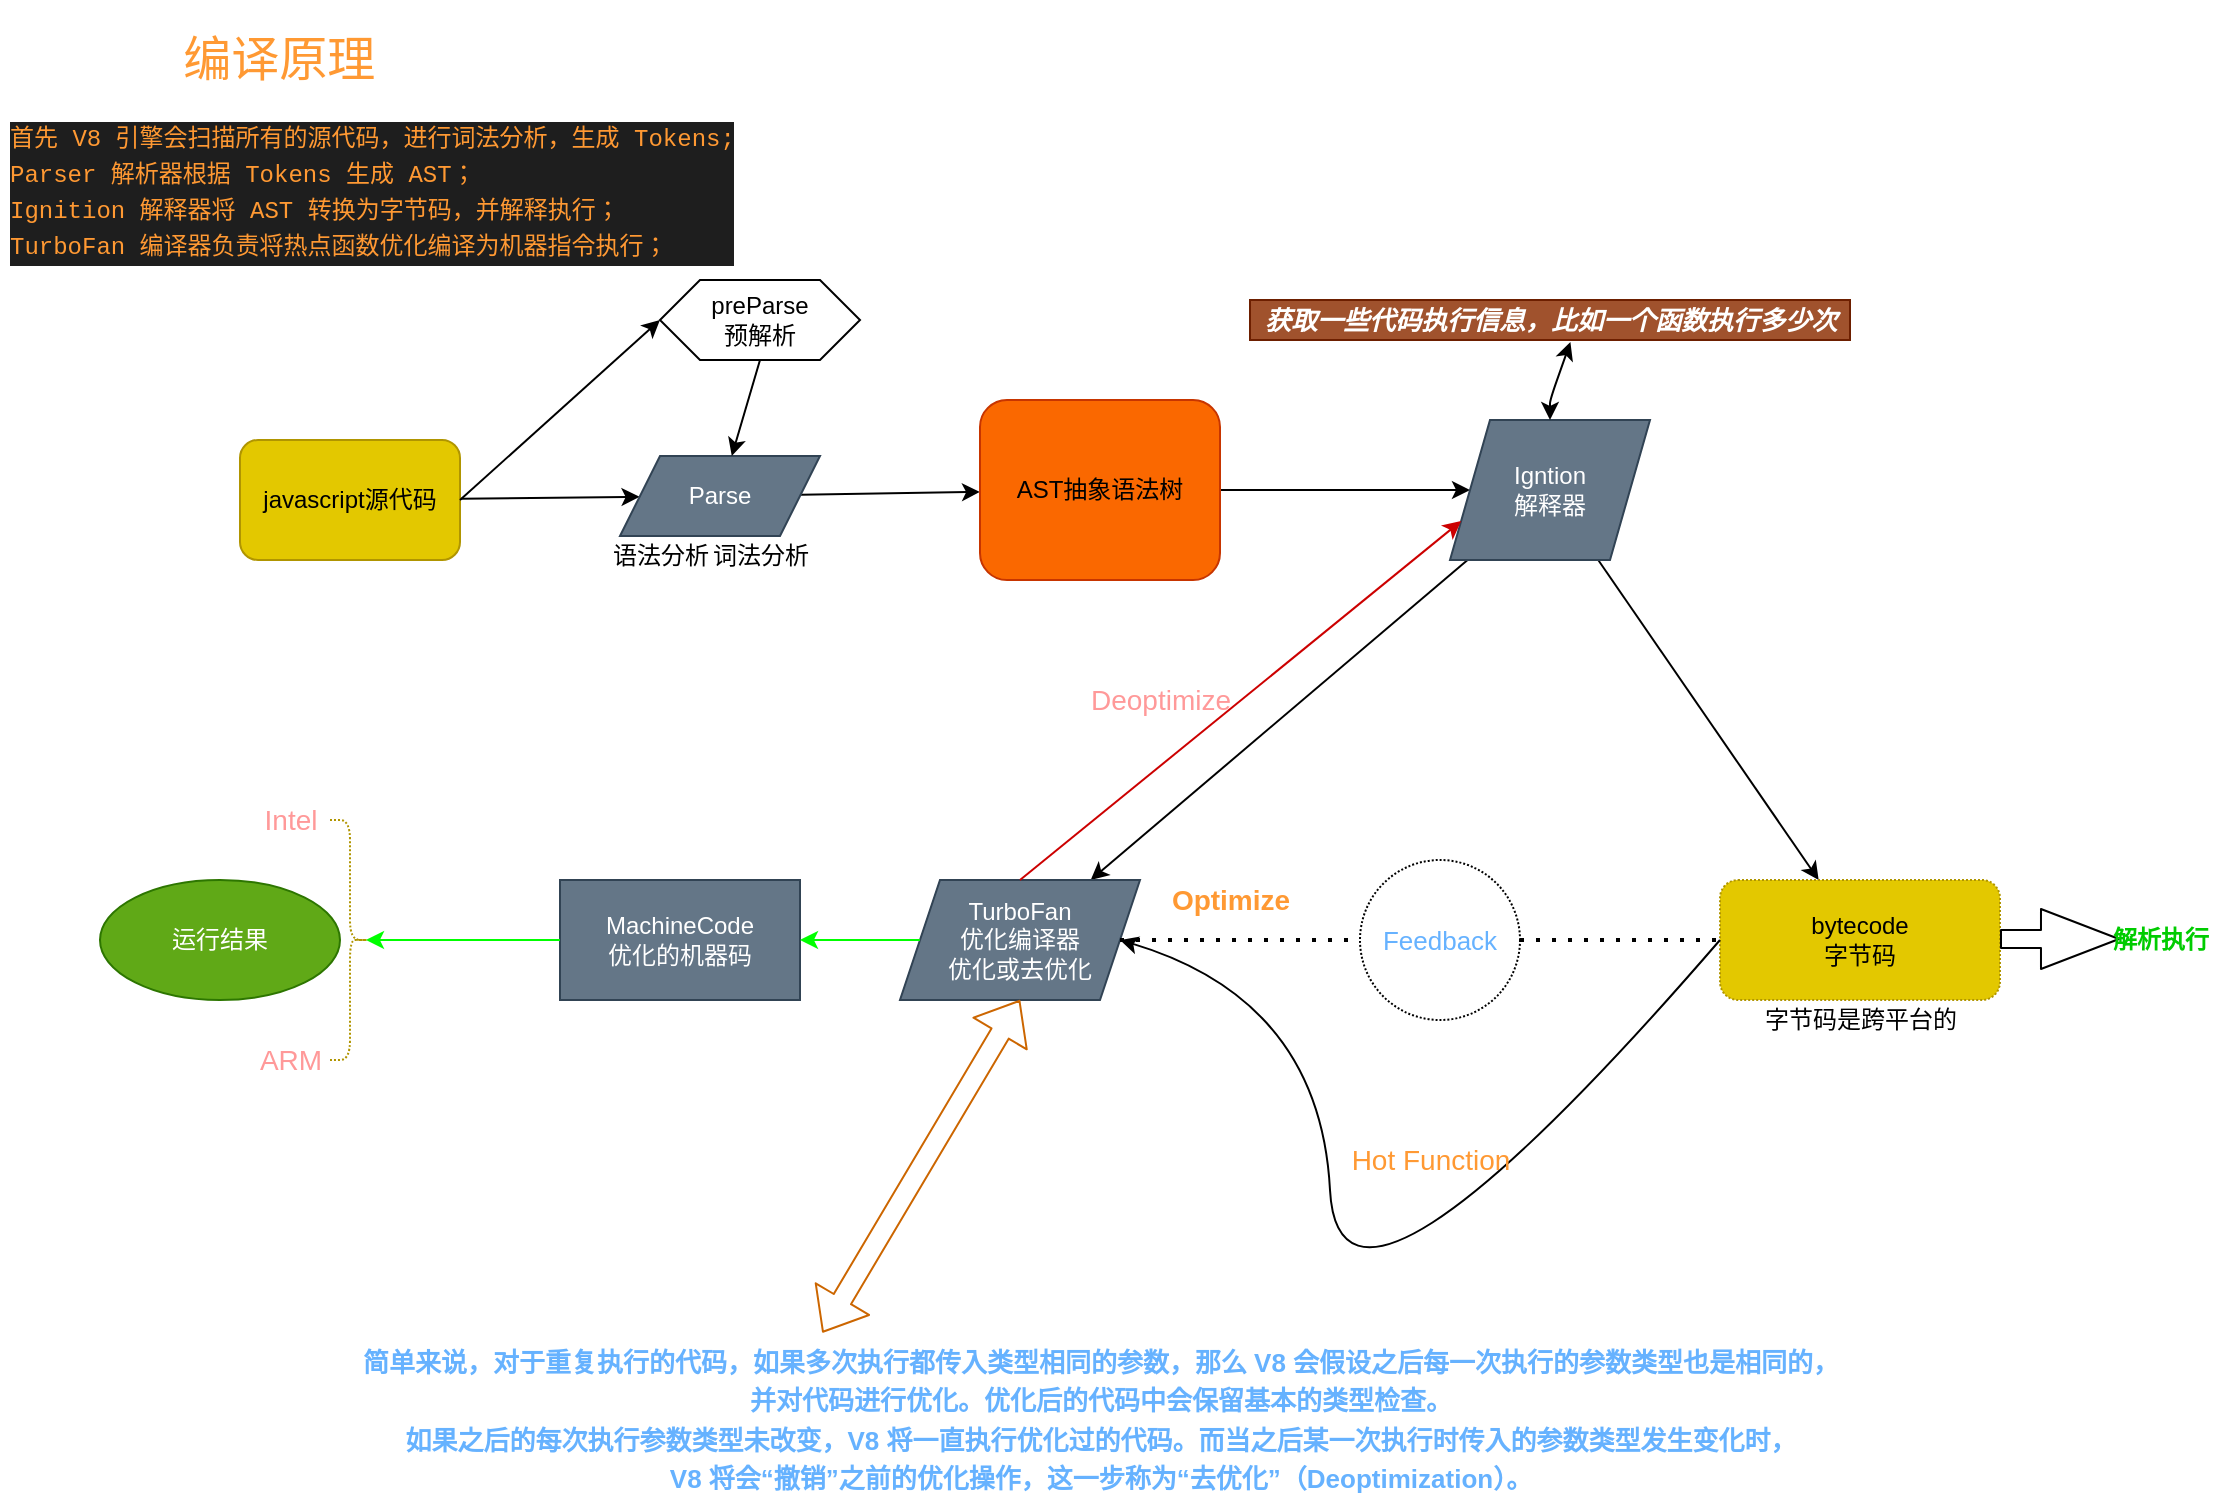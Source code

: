 <mxfile>
    <diagram id="9XbAXNn2X1sFxuL3f3yr" name="第 1 页">
        <mxGraphModel dx="1567" dy="887" grid="1" gridSize="10" guides="1" tooltips="1" connect="1" arrows="1" fold="1" page="0" pageScale="1" pageWidth="827" pageHeight="1169" background="none" math="0" shadow="0">
            <root>
                <mxCell id="0"/>
                <mxCell id="1" parent="0"/>
                <mxCell id="12" value="" style="edgeStyle=none;html=1;" parent="1" source="2" target="11" edge="1">
                    <mxGeometry relative="1" as="geometry"/>
                </mxCell>
                <mxCell id="2" value="javascript源代码&lt;br&gt;" style="rounded=1;whiteSpace=wrap;html=1;fillColor=#e3c800;fontColor=#000000;strokeColor=#B09500;" parent="1" vertex="1">
                    <mxGeometry x="-70" y="290" width="110" height="60" as="geometry"/>
                </mxCell>
                <mxCell id="16" value="" style="edgeStyle=none;html=1;" parent="1" source="11" target="13" edge="1">
                    <mxGeometry relative="1" as="geometry"/>
                </mxCell>
                <mxCell id="11" value="Parse" style="shape=parallelogram;perimeter=parallelogramPerimeter;whiteSpace=wrap;html=1;fixedSize=1;fillColor=#647687;fontColor=#ffffff;strokeColor=#314354;" parent="1" vertex="1">
                    <mxGeometry x="120" y="298" width="100" height="40" as="geometry"/>
                </mxCell>
                <mxCell id="18" value="" style="edgeStyle=none;html=1;" parent="1" source="13" target="17" edge="1">
                    <mxGeometry relative="1" as="geometry"/>
                </mxCell>
                <mxCell id="13" value="AST抽象语法树" style="rounded=1;whiteSpace=wrap;html=1;fillColor=#fa6800;fontColor=#000000;strokeColor=#C73500;" parent="1" vertex="1">
                    <mxGeometry x="300" y="270" width="120" height="90" as="geometry"/>
                </mxCell>
                <mxCell id="20" value="" style="edgeStyle=none;html=1;" parent="1" source="17" target="19" edge="1">
                    <mxGeometry relative="1" as="geometry"/>
                </mxCell>
                <mxCell id="26" value="" style="edgeStyle=none;html=1;" parent="1" source="17" target="25" edge="1">
                    <mxGeometry relative="1" as="geometry"/>
                </mxCell>
                <mxCell id="17" value="Igntion&lt;br&gt;解释器" style="shape=parallelogram;perimeter=parallelogramPerimeter;whiteSpace=wrap;html=1;fixedSize=1;fillColor=#647687;fontColor=#ffffff;strokeColor=#314354;" parent="1" vertex="1">
                    <mxGeometry x="535" y="280" width="100" height="70" as="geometry"/>
                </mxCell>
                <mxCell id="19" value="bytecode&lt;br&gt;字节码" style="rounded=1;whiteSpace=wrap;html=1;fillColor=#e3c800;fontColor=#000000;strokeColor=#B09500;dashed=1;dashPattern=1 1;sketch=0;shadow=0;glass=0;" parent="1" vertex="1">
                    <mxGeometry x="670" y="510" width="140" height="60" as="geometry"/>
                </mxCell>
                <mxCell id="21" value="运行结果&lt;br&gt;" style="ellipse;whiteSpace=wrap;html=1;fillColor=#60a917;strokeColor=#2D7600;fontColor=#ffffff;rounded=1;" parent="1" vertex="1">
                    <mxGeometry x="-140" y="510" width="120" height="60" as="geometry"/>
                </mxCell>
                <mxCell id="23" value="词法分析" style="text;html=1;align=center;verticalAlign=middle;resizable=0;points=[];autosize=1;strokeColor=none;fillColor=none;" parent="1" vertex="1">
                    <mxGeometry x="160" y="338" width="60" height="20" as="geometry"/>
                </mxCell>
                <mxCell id="24" value="语法分析&lt;br&gt;" style="text;html=1;align=center;verticalAlign=middle;resizable=0;points=[];autosize=1;strokeColor=none;fillColor=none;" parent="1" vertex="1">
                    <mxGeometry x="110" y="338" width="60" height="20" as="geometry"/>
                </mxCell>
                <mxCell id="25" value="TurboFan&lt;br&gt;优化编译器&lt;br&gt;优化或去优化" style="shape=parallelogram;perimeter=parallelogramPerimeter;whiteSpace=wrap;html=1;fixedSize=1;fillColor=#647687;strokeColor=#314354;fontColor=#ffffff;direction=west;" parent="1" vertex="1">
                    <mxGeometry x="260" y="510" width="120" height="60" as="geometry"/>
                </mxCell>
                <mxCell id="27" value="MachineCode&lt;br&gt;优化的机器码" style="whiteSpace=wrap;html=1;fillColor=#647687;strokeColor=#314354;fontColor=#ffffff;" parent="1" vertex="1">
                    <mxGeometry x="90" y="510" width="120" height="60" as="geometry"/>
                </mxCell>
                <mxCell id="33" value="字节码是跨平台的" style="text;html=1;align=center;verticalAlign=middle;resizable=0;points=[];autosize=1;strokeColor=none;fillColor=none;" parent="1" vertex="1">
                    <mxGeometry x="685" y="570" width="110" height="20" as="geometry"/>
                </mxCell>
                <mxCell id="34" value="获取一些代码执行信息，比如一个函数执行多少次" style="text;html=1;align=center;verticalAlign=middle;resizable=0;points=[];autosize=1;fontStyle=3;fontSize=13;fillColor=#a0522d;strokeColor=#6D1F00;fontColor=#ffffff;" parent="1" vertex="1">
                    <mxGeometry x="435" y="220" width="300" height="20" as="geometry"/>
                </mxCell>
                <mxCell id="37" value="" style="endArrow=classic;startArrow=classic;html=1;fontSize=13;fontColor=#FF3333;strokeColor=default;exitX=0.5;exitY=0;exitDx=0;exitDy=0;entryX=0.534;entryY=1.053;entryDx=0;entryDy=0;entryPerimeter=0;" parent="1" source="17" target="34" edge="1">
                    <mxGeometry width="50" height="50" relative="1" as="geometry">
                        <mxPoint x="590" y="300" as="sourcePoint"/>
                        <mxPoint x="640" y="250" as="targetPoint"/>
                        <Array as="points">
                            <mxPoint x="585" y="270"/>
                        </Array>
                    </mxGeometry>
                </mxCell>
                <mxCell id="41" value="&lt;blockquote style=&quot;margin: 0 0 0 40px ; border: none ; padding: 0px&quot;&gt;&lt;blockquote style=&quot;margin: 0px 0px 0px 40px ; border: none ; padding: 0px ; line-height: 1.5&quot;&gt;&lt;b&gt;&lt;font color=&quot;#66b2ff&quot;&gt;简单来说，对于重复执行的代码，如果多次执行都传入类型相同的参数，那么 V8 会假设之后每一次执行的参数类型也是相同的，&lt;/font&gt;&lt;/b&gt;&lt;br&gt;&lt;b&gt;&lt;font color=&quot;#66b2ff&quot;&gt;并对代码进行优化。优化后的代码中会保留基本的类型检查。&lt;/font&gt;&lt;/b&gt;&lt;br&gt;&lt;b&gt;&lt;font color=&quot;#66b2ff&quot;&gt;如果之后的每次执行参数类型未改变，V8 将一直执行优化过的代码。而当之后某一次执行时传入的参数类型发生变化时，&lt;/font&gt;&lt;/b&gt;&lt;br&gt;&lt;b&gt;&lt;font color=&quot;#66b2ff&quot;&gt;V8 将会“撤销”之前的优化操作，这一步称为“去优化”（Deoptimization）。&lt;/font&gt;&lt;/b&gt;&lt;br&gt;&lt;/blockquote&gt;&lt;/blockquote&gt;" style="text;html=1;align=center;verticalAlign=middle;resizable=0;points=[];autosize=1;strokeColor=none;fillColor=none;fontSize=13;fontColor=#CCCCCC;" parent="1" vertex="1">
                    <mxGeometry x="-95" y="740" width="830" height="80" as="geometry"/>
                </mxCell>
                <mxCell id="46" value="Feedback" style="ellipse;whiteSpace=wrap;html=1;aspect=fixed;shadow=0;glass=0;dashed=1;dashPattern=1 1;sketch=0;fontSize=13;fontColor=#66B2FF;" parent="1" vertex="1">
                    <mxGeometry x="490" y="500" width="80" height="80" as="geometry"/>
                </mxCell>
                <mxCell id="48" value="Optimize" style="text;html=1;align=center;verticalAlign=middle;resizable=0;points=[];autosize=1;strokeColor=none;fillColor=none;fontSize=14;fontColor=#FF9933;fontStyle=1" parent="1" vertex="1">
                    <mxGeometry x="390" y="510" width="70" height="20" as="geometry"/>
                </mxCell>
                <mxCell id="49" value="" style="curved=1;endArrow=classic;html=1;fontSize=14;fontColor=#FF9933;strokeColor=default;exitX=0;exitY=0.5;exitDx=0;exitDy=0;entryX=0;entryY=0.5;entryDx=0;entryDy=0;" parent="1" source="19" target="25" edge="1">
                    <mxGeometry width="50" height="50" relative="1" as="geometry">
                        <mxPoint x="470" y="490" as="sourcePoint"/>
                        <mxPoint x="520" y="440" as="targetPoint"/>
                        <Array as="points">
                            <mxPoint x="480" y="760"/>
                            <mxPoint x="470" y="570"/>
                        </Array>
                    </mxGeometry>
                </mxCell>
                <mxCell id="50" value="Hot Function" style="text;html=1;align=center;verticalAlign=middle;resizable=0;points=[];autosize=1;strokeColor=none;fillColor=none;fontSize=14;fontColor=#FF9933;" parent="1" vertex="1">
                    <mxGeometry x="480" y="640" width="90" height="20" as="geometry"/>
                </mxCell>
                <mxCell id="52" value="" style="endArrow=classic;html=1;fontSize=14;fontColor=#FF9933;strokeColor=#CC0000;exitX=0.5;exitY=1;exitDx=0;exitDy=0;entryX=0;entryY=0.75;entryDx=0;entryDy=0;" parent="1" source="25" target="17" edge="1">
                    <mxGeometry width="50" height="50" relative="1" as="geometry">
                        <mxPoint x="470" y="490" as="sourcePoint"/>
                        <mxPoint x="530" y="340" as="targetPoint"/>
                    </mxGeometry>
                </mxCell>
                <mxCell id="53" value="Deoptimize" style="text;html=1;align=center;verticalAlign=middle;resizable=0;points=[];autosize=1;strokeColor=none;fillColor=none;fontSize=14;fontColor=#FF9999;" parent="1" vertex="1">
                    <mxGeometry x="345" y="410" width="90" height="20" as="geometry"/>
                </mxCell>
                <mxCell id="54" value="" style="shape=flexArrow;endArrow=classic;startArrow=classic;html=1;fontSize=14;fontColor=#FF9999;strokeColor=#CC6600;entryX=0.5;entryY=0;entryDx=0;entryDy=0;exitX=0.381;exitY=-0.046;exitDx=0;exitDy=0;exitPerimeter=0;" parent="1" source="41" target="25" edge="1">
                    <mxGeometry width="100" height="100" relative="1" as="geometry">
                        <mxPoint x="230" y="690" as="sourcePoint"/>
                        <mxPoint x="330" y="590" as="targetPoint"/>
                    </mxGeometry>
                </mxCell>
                <mxCell id="56" value="" style="shape=curlyBracket;whiteSpace=wrap;html=1;rounded=1;flipH=1;shadow=0;glass=0;dashed=1;dashPattern=1 1;sketch=0;fontSize=14;fontColor=#000000;size=0.5;fillColor=#e3c800;strokeColor=#B09500;" parent="1" vertex="1">
                    <mxGeometry x="-25" y="480" width="20" height="120" as="geometry"/>
                </mxCell>
                <mxCell id="57" value="" style="endArrow=classic;html=1;fontSize=14;fontColor=#FF9999;strokeColor=#00FF00;exitX=0;exitY=0.5;exitDx=0;exitDy=0;entryX=0.1;entryY=0.5;entryDx=0;entryDy=0;entryPerimeter=0;fillColor=#008a00;" parent="1" source="27" target="56" edge="1">
                    <mxGeometry width="50" height="50" relative="1" as="geometry">
                        <mxPoint x="470" y="490" as="sourcePoint"/>
                        <mxPoint x="520" y="440" as="targetPoint"/>
                    </mxGeometry>
                </mxCell>
                <mxCell id="58" value="Intel" style="text;html=1;align=center;verticalAlign=middle;resizable=0;points=[];autosize=1;strokeColor=none;fillColor=none;fontSize=14;fontColor=#FF9999;" parent="1" vertex="1">
                    <mxGeometry x="-65" y="470" width="40" height="20" as="geometry"/>
                </mxCell>
                <mxCell id="59" value="ARM" style="text;html=1;align=center;verticalAlign=middle;resizable=0;points=[];autosize=1;strokeColor=none;fillColor=none;fontSize=14;fontColor=#FF9999;" parent="1" vertex="1">
                    <mxGeometry x="-70" y="590" width="50" height="20" as="geometry"/>
                </mxCell>
                <mxCell id="60" value="" style="endArrow=classic;html=1;exitX=1;exitY=0.5;exitDx=0;exitDy=0;entryX=0;entryY=0.5;entryDx=0;entryDy=0;entryPerimeter=0;" edge="1" parent="1" source="2" target="61">
                    <mxGeometry width="50" height="50" relative="1" as="geometry">
                        <mxPoint x="50" y="310" as="sourcePoint"/>
                        <mxPoint x="130" y="240" as="targetPoint"/>
                    </mxGeometry>
                </mxCell>
                <mxCell id="61" value="preParse&lt;br&gt;预解析" style="shape=hexagon;perimeter=hexagonPerimeter2;whiteSpace=wrap;html=1;fixedSize=1;" vertex="1" parent="1">
                    <mxGeometry x="140" y="210" width="100" height="40" as="geometry"/>
                </mxCell>
                <mxCell id="62" value="" style="endArrow=classic;html=1;exitX=0.5;exitY=1;exitDx=0;exitDy=0;" edge="1" parent="1" source="61" target="11">
                    <mxGeometry width="50" height="50" relative="1" as="geometry">
                        <mxPoint x="350" y="590" as="sourcePoint"/>
                        <mxPoint x="400" y="540" as="targetPoint"/>
                    </mxGeometry>
                </mxCell>
                <mxCell id="64" value="" style="endArrow=none;dashed=1;html=1;dashPattern=1 3;strokeWidth=2;entryX=0;entryY=0.5;entryDx=0;entryDy=0;exitX=1;exitY=0.5;exitDx=0;exitDy=0;" edge="1" parent="1" source="46" target="19">
                    <mxGeometry width="50" height="50" relative="1" as="geometry">
                        <mxPoint x="350" y="590" as="sourcePoint"/>
                        <mxPoint x="400" y="540" as="targetPoint"/>
                    </mxGeometry>
                </mxCell>
                <mxCell id="65" value="" style="endArrow=none;dashed=1;html=1;dashPattern=1 3;strokeWidth=2;entryX=0;entryY=0.5;entryDx=0;entryDy=0;exitX=0;exitY=0.5;exitDx=0;exitDy=0;" edge="1" parent="1" source="25" target="46">
                    <mxGeometry width="50" height="50" relative="1" as="geometry">
                        <mxPoint x="470" y="540" as="sourcePoint"/>
                        <mxPoint x="640" y="540" as="targetPoint"/>
                    </mxGeometry>
                </mxCell>
                <mxCell id="66" value="" style="shape=flexArrow;endArrow=classic;html=1;width=9;endSize=12.67;" edge="1" parent="1">
                    <mxGeometry width="50" height="50" relative="1" as="geometry">
                        <mxPoint x="810" y="539.5" as="sourcePoint"/>
                        <mxPoint x="870" y="539.5" as="targetPoint"/>
                    </mxGeometry>
                </mxCell>
                <mxCell id="69" value="&lt;b&gt;&lt;font color=&quot;#00cc00&quot;&gt;解析执行&lt;/font&gt;&lt;/b&gt;" style="text;html=1;align=center;verticalAlign=middle;resizable=0;points=[];autosize=1;strokeColor=none;fillColor=none;" vertex="1" parent="1">
                    <mxGeometry x="860" y="530" width="60" height="20" as="geometry"/>
                </mxCell>
                <mxCell id="73" value="" style="endArrow=classic;html=1;fontColor=#00CC00;strokeColor=#00FF00;exitX=1;exitY=0.5;exitDx=0;exitDy=0;entryX=1;entryY=0.5;entryDx=0;entryDy=0;" edge="1" parent="1" source="25" target="27">
                    <mxGeometry width="50" height="50" relative="1" as="geometry">
                        <mxPoint x="370" y="610" as="sourcePoint"/>
                        <mxPoint x="420" y="560" as="targetPoint"/>
                    </mxGeometry>
                </mxCell>
                <mxCell id="74" value="&lt;h1&gt;&lt;span style=&quot;font-weight: normal&quot;&gt;&lt;font color=&quot;#ff9933&quot;&gt;&amp;nbsp; &amp;nbsp; &amp;nbsp; &amp;nbsp; &amp;nbsp; &amp;nbsp; &amp;nbsp;编译原理&lt;/font&gt;&lt;/span&gt;&lt;/h1&gt;&lt;div&gt;&lt;div style=&quot;background-color: rgb(30 , 30 , 30) ; font-family: &amp;#34;menlo&amp;#34; , &amp;#34;monaco&amp;#34; , &amp;#34;courier new&amp;#34; , monospace ; line-height: 18px&quot;&gt;&lt;div&gt;&lt;font color=&quot;#ff9933&quot;&gt;首先 V8 引擎会扫描所有的源代码，进行词法分析，生成 Tokens;&lt;/font&gt;&lt;/div&gt;&lt;div&gt;&lt;font color=&quot;#ff9933&quot;&gt;Parser 解析器根据 Tokens 生成 AST；&lt;/font&gt;&lt;/div&gt;&lt;div&gt;&lt;font color=&quot;#ff9933&quot;&gt;Ignition 解释器将 AST 转换为字节码，并解释执行；&lt;/font&gt;&lt;/div&gt;&lt;div&gt;&lt;font color=&quot;#ff9933&quot;&gt;TurboFan 编译器负责将热点函数优化编译为机器指令执行；&lt;/font&gt;&lt;/div&gt;&lt;/div&gt;&lt;/div&gt;" style="text;html=1;strokeColor=none;fillColor=none;spacing=5;spacingTop=-20;whiteSpace=wrap;overflow=hidden;rounded=0;fontColor=#00CC00;align=left;" vertex="1" parent="1">
                    <mxGeometry x="-190" y="80" width="380" height="140" as="geometry"/>
                </mxCell>
            </root>
        </mxGraphModel>
    </diagram>
</mxfile>